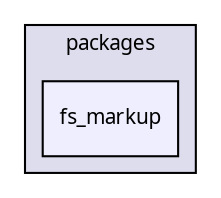 digraph "packages/gui/packages/fs_markup/" {
  compound=true
  node [ fontsize="10", fontname="FreeSans.ttf"];
  edge [ labelfontsize="10", labelfontname="FreeSans.ttf"];
  subgraph clusterdir_22da140b0ceba9af8df63b75c08d8cba {
    graph [ bgcolor="#ddddee", pencolor="black", label="packages" fontname="FreeSans.ttf", fontsize="10", URL="dir_22da140b0ceba9af8df63b75c08d8cba.html"]
  dir_17474f9d10817f7867aa497007fb78cf [shape=box, label="fs_markup", style="filled", fillcolor="#eeeeff", pencolor="black", URL="dir_17474f9d10817f7867aa497007fb78cf.html"];
  }
}
